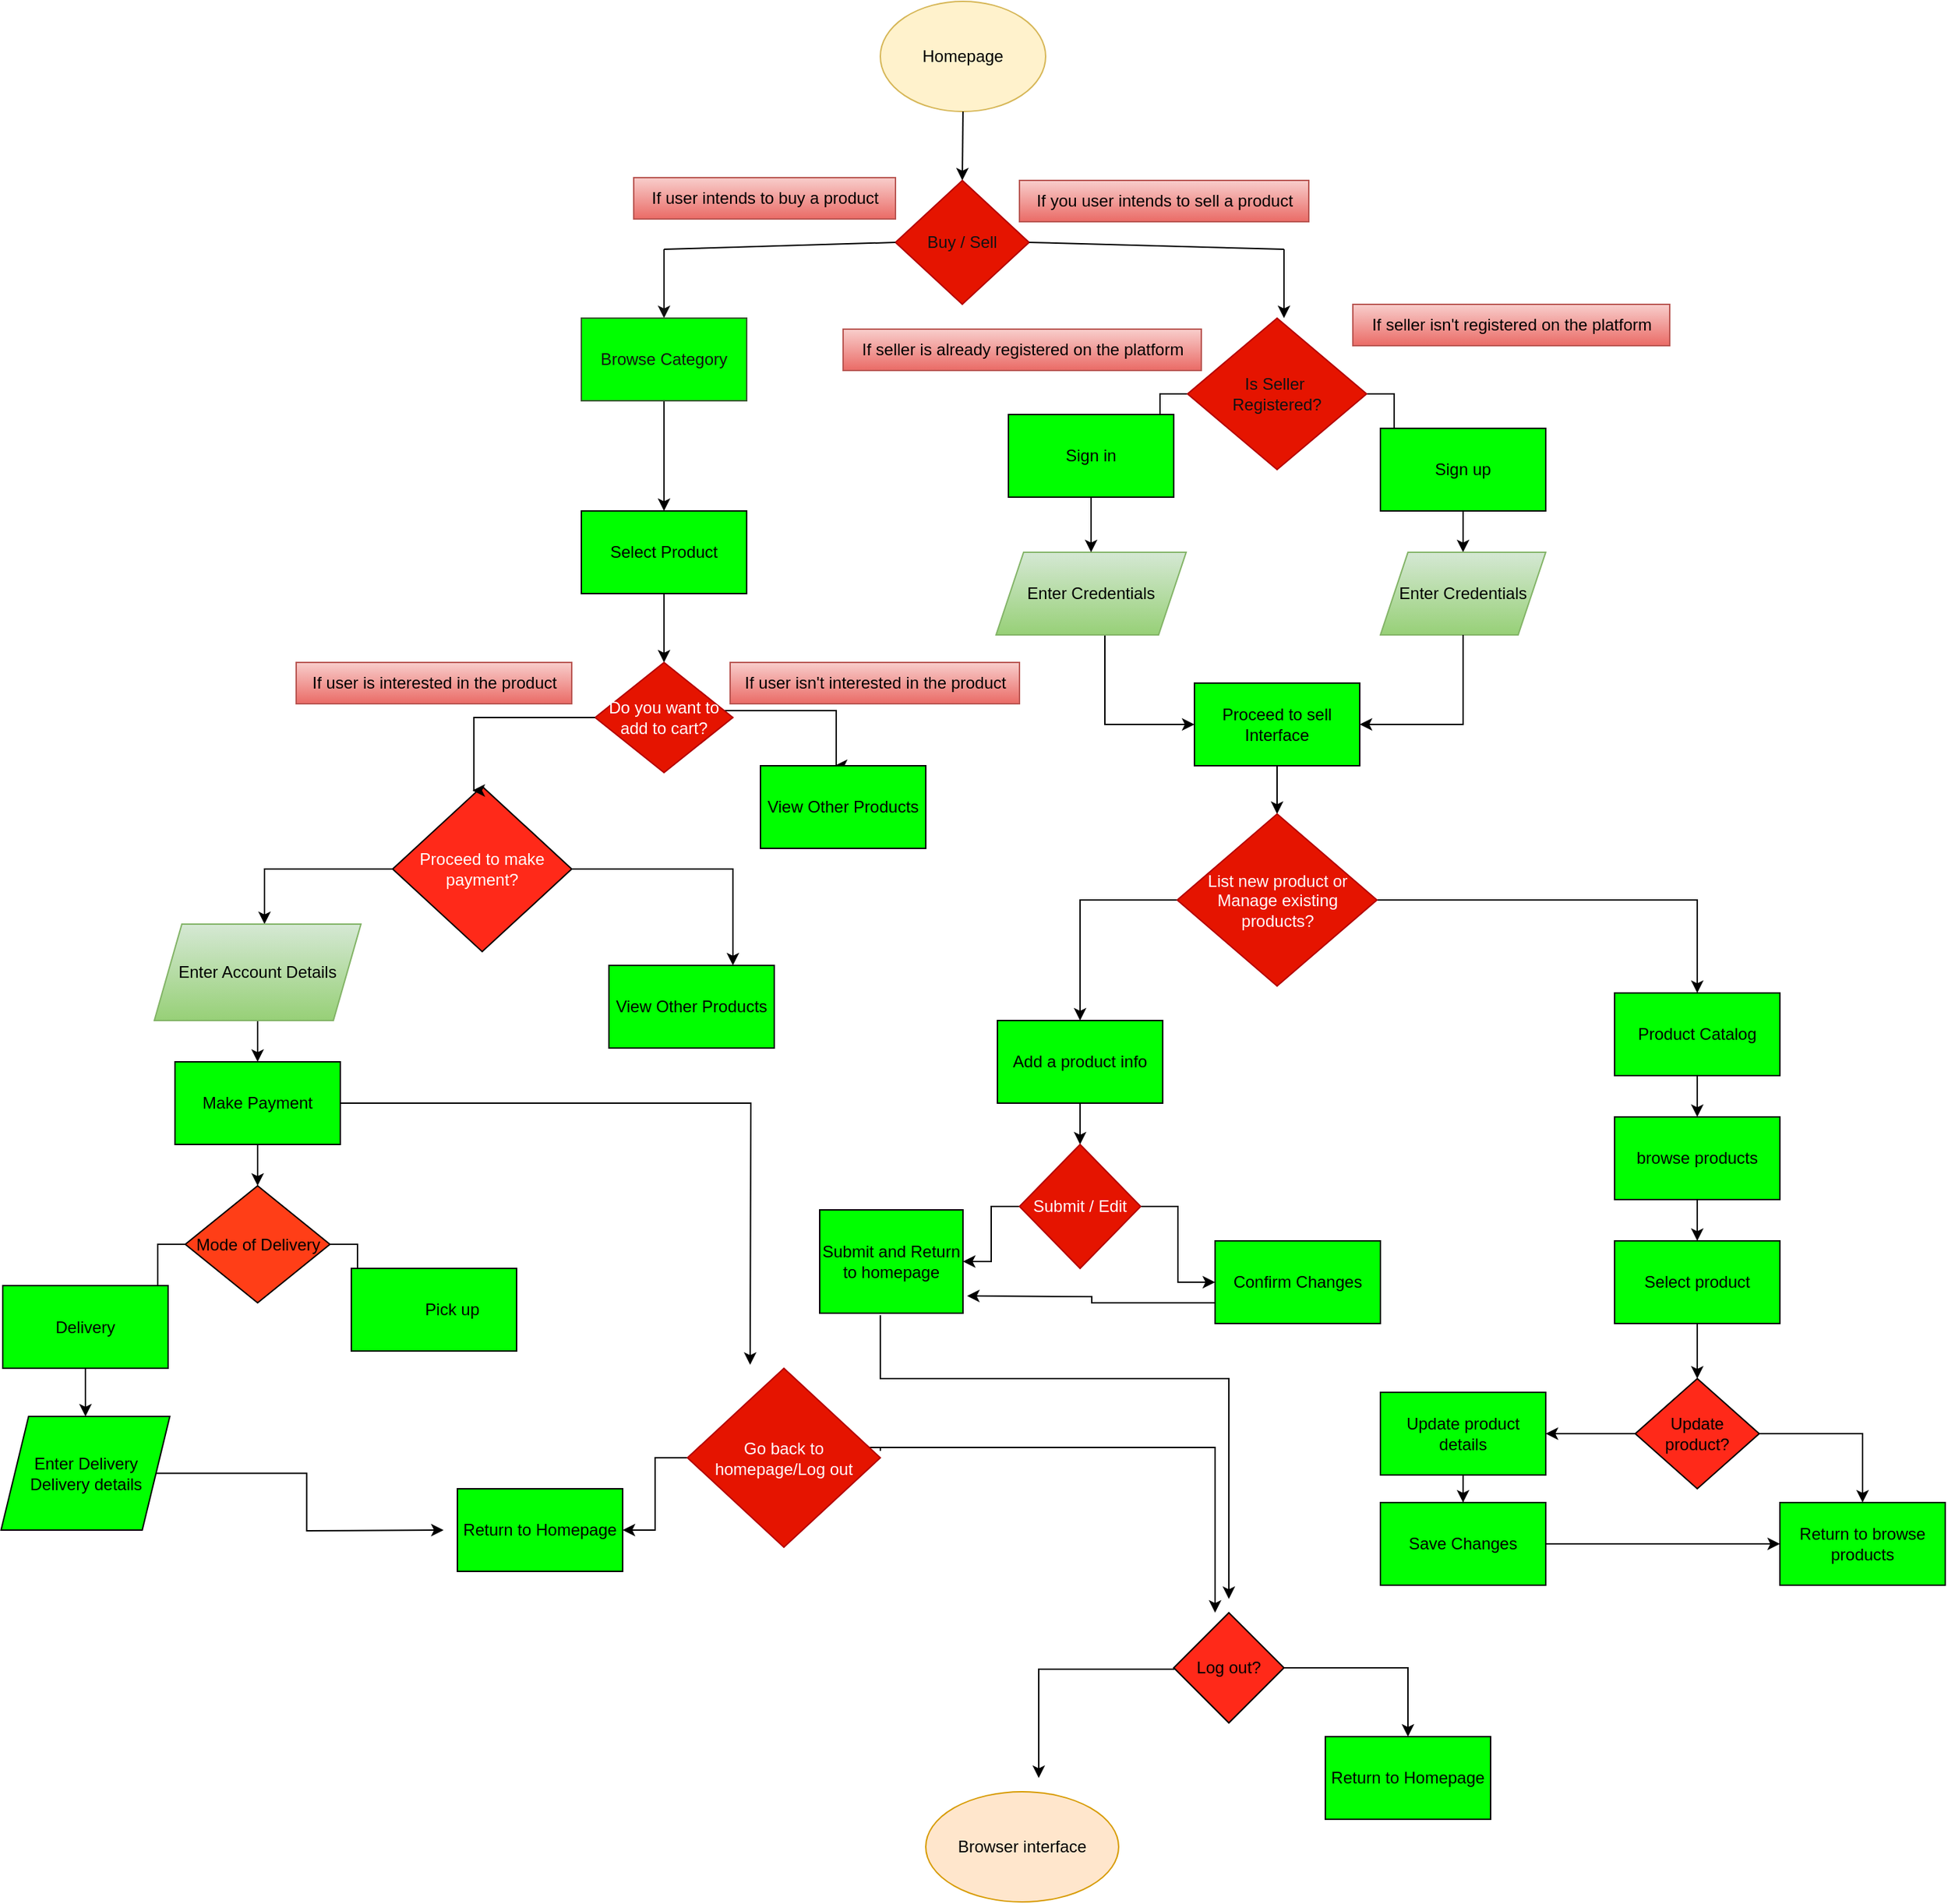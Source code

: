 <mxfile version="24.7.8">
  <diagram id="C5RBs43oDa-KdzZeNtuy" name="Page-1">
    <mxGraphModel dx="2658" dy="709" grid="1" gridSize="10" guides="1" tooltips="1" connect="1" arrows="1" fold="1" page="1" pageScale="1" pageWidth="827" pageHeight="1169" math="0" shadow="0">
      <root>
        <mxCell id="WIyWlLk6GJQsqaUBKTNV-0" />
        <mxCell id="WIyWlLk6GJQsqaUBKTNV-1" parent="WIyWlLk6GJQsqaUBKTNV-0" />
        <mxCell id="FHYOacyKZ1QeCpzFmi6C-0" value="Homepage" style="ellipse;whiteSpace=wrap;html=1;fillColor=#fff2cc;strokeColor=#d6b656;" vertex="1" parent="WIyWlLk6GJQsqaUBKTNV-1">
          <mxGeometry x="-473" y="30" width="120" height="80" as="geometry" />
        </mxCell>
        <mxCell id="FHYOacyKZ1QeCpzFmi6C-2" value="" style="endArrow=classic;html=1;rounded=0;exitX=0.5;exitY=1;exitDx=0;exitDy=0;entryX=0.5;entryY=0;entryDx=0;entryDy=0;" edge="1" parent="WIyWlLk6GJQsqaUBKTNV-1" source="FHYOacyKZ1QeCpzFmi6C-0" target="FHYOacyKZ1QeCpzFmi6C-3">
          <mxGeometry width="50" height="50" relative="1" as="geometry">
            <mxPoint x="-410" y="120" as="sourcePoint" />
            <mxPoint x="-413" y="160" as="targetPoint" />
          </mxGeometry>
        </mxCell>
        <mxCell id="FHYOacyKZ1QeCpzFmi6C-3" value="&lt;font color=&quot;#121212&quot;&gt;Buy / Sell&lt;/font&gt;" style="rhombus;whiteSpace=wrap;html=1;fillColor=#e51400;strokeColor=#B20000;fontColor=#ffffff;" vertex="1" parent="WIyWlLk6GJQsqaUBKTNV-1">
          <mxGeometry x="-462" y="160" width="97" height="90" as="geometry" />
        </mxCell>
        <mxCell id="FHYOacyKZ1QeCpzFmi6C-4" value="" style="endArrow=none;html=1;rounded=0;entryX=0;entryY=0.5;entryDx=0;entryDy=0;" edge="1" parent="WIyWlLk6GJQsqaUBKTNV-1" target="FHYOacyKZ1QeCpzFmi6C-3">
          <mxGeometry width="50" height="50" relative="1" as="geometry">
            <mxPoint x="-630" y="210" as="sourcePoint" />
            <mxPoint x="-460" y="210" as="targetPoint" />
          </mxGeometry>
        </mxCell>
        <mxCell id="FHYOacyKZ1QeCpzFmi6C-6" value="" style="endArrow=none;html=1;rounded=0;exitX=1;exitY=0.5;exitDx=0;exitDy=0;" edge="1" parent="WIyWlLk6GJQsqaUBKTNV-1" source="FHYOacyKZ1QeCpzFmi6C-3">
          <mxGeometry width="50" height="50" relative="1" as="geometry">
            <mxPoint x="-370" y="210" as="sourcePoint" />
            <mxPoint x="-180" y="210" as="targetPoint" />
          </mxGeometry>
        </mxCell>
        <mxCell id="FHYOacyKZ1QeCpzFmi6C-7" value="" style="endArrow=classic;html=1;rounded=0;fillColor=#f8cecc;gradientColor=#ea6b66;strokeColor=#121212;" edge="1" parent="WIyWlLk6GJQsqaUBKTNV-1">
          <mxGeometry width="50" height="50" relative="1" as="geometry">
            <mxPoint x="-630" y="210" as="sourcePoint" />
            <mxPoint x="-630" y="260" as="targetPoint" />
          </mxGeometry>
        </mxCell>
        <mxCell id="FHYOacyKZ1QeCpzFmi6C-8" value="" style="endArrow=classic;html=1;rounded=0;" edge="1" parent="WIyWlLk6GJQsqaUBKTNV-1">
          <mxGeometry width="50" height="50" relative="1" as="geometry">
            <mxPoint x="-180" y="210" as="sourcePoint" />
            <mxPoint x="-180" y="260" as="targetPoint" />
          </mxGeometry>
        </mxCell>
        <mxCell id="FHYOacyKZ1QeCpzFmi6C-9" value="If user intends to buy a product" style="text;html=1;align=center;verticalAlign=middle;resizable=0;points=[];autosize=1;strokeColor=#b85450;fillColor=#f8cecc;gradientColor=#ea6b66;" vertex="1" parent="WIyWlLk6GJQsqaUBKTNV-1">
          <mxGeometry x="-652" y="158" width="190" height="30" as="geometry" />
        </mxCell>
        <mxCell id="FHYOacyKZ1QeCpzFmi6C-10" value="If you user intends to sell a product" style="text;html=1;align=center;verticalAlign=middle;resizable=0;points=[];autosize=1;strokeColor=#b85450;fillColor=#f8cecc;gradientColor=#ea6b66;" vertex="1" parent="WIyWlLk6GJQsqaUBKTNV-1">
          <mxGeometry x="-372" y="160" width="210" height="30" as="geometry" />
        </mxCell>
        <mxCell id="FHYOacyKZ1QeCpzFmi6C-14" value="" style="edgeStyle=orthogonalEdgeStyle;rounded=0;orthogonalLoop=1;jettySize=auto;html=1;" edge="1" parent="WIyWlLk6GJQsqaUBKTNV-1" source="FHYOacyKZ1QeCpzFmi6C-11" target="FHYOacyKZ1QeCpzFmi6C-13">
          <mxGeometry relative="1" as="geometry" />
        </mxCell>
        <mxCell id="FHYOacyKZ1QeCpzFmi6C-11" value="&lt;font color=&quot;#121212&quot;&gt;Browse Category&lt;/font&gt;" style="rounded=0;whiteSpace=wrap;html=1;fillColor=#00FF00;fontColor=#ffffff;strokeColor=#3A5431;" vertex="1" parent="WIyWlLk6GJQsqaUBKTNV-1">
          <mxGeometry x="-690" y="260" width="120" height="60" as="geometry" />
        </mxCell>
        <mxCell id="FHYOacyKZ1QeCpzFmi6C-16" value="" style="edgeStyle=orthogonalEdgeStyle;rounded=0;orthogonalLoop=1;jettySize=auto;html=1;" edge="1" parent="WIyWlLk6GJQsqaUBKTNV-1" source="FHYOacyKZ1QeCpzFmi6C-13" target="FHYOacyKZ1QeCpzFmi6C-15">
          <mxGeometry relative="1" as="geometry" />
        </mxCell>
        <mxCell id="FHYOacyKZ1QeCpzFmi6C-13" value="Select Product" style="rounded=0;whiteSpace=wrap;html=1;fillColor=#00FF00;" vertex="1" parent="WIyWlLk6GJQsqaUBKTNV-1">
          <mxGeometry x="-690" y="400" width="120" height="60" as="geometry" />
        </mxCell>
        <mxCell id="FHYOacyKZ1QeCpzFmi6C-19" style="edgeStyle=orthogonalEdgeStyle;rounded=0;orthogonalLoop=1;jettySize=auto;html=1;exitX=1;exitY=0.5;exitDx=0;exitDy=0;" edge="1" parent="WIyWlLk6GJQsqaUBKTNV-1">
          <mxGeometry relative="1" as="geometry">
            <mxPoint x="-506" y="585" as="targetPoint" />
            <mxPoint x="-663" y="555" as="sourcePoint" />
            <Array as="points">
              <mxPoint x="-663" y="545" />
              <mxPoint x="-505" y="545" />
            </Array>
          </mxGeometry>
        </mxCell>
        <mxCell id="FHYOacyKZ1QeCpzFmi6C-15" value="Do you want to add to cart?" style="rhombus;whiteSpace=wrap;html=1;rounded=0;fillColor=#e51400;fontColor=#ffffff;strokeColor=#B20000;" vertex="1" parent="WIyWlLk6GJQsqaUBKTNV-1">
          <mxGeometry x="-680" y="510" width="100" height="80" as="geometry" />
        </mxCell>
        <mxCell id="FHYOacyKZ1QeCpzFmi6C-22" value="" style="edgeStyle=orthogonalEdgeStyle;rounded=0;orthogonalLoop=1;jettySize=auto;html=1;" edge="1" parent="WIyWlLk6GJQsqaUBKTNV-1" source="FHYOacyKZ1QeCpzFmi6C-20" target="FHYOacyKZ1QeCpzFmi6C-26">
          <mxGeometry relative="1" as="geometry">
            <mxPoint x="-780" y="740" as="targetPoint" />
            <Array as="points">
              <mxPoint x="-920" y="660" />
            </Array>
          </mxGeometry>
        </mxCell>
        <mxCell id="FHYOacyKZ1QeCpzFmi6C-25" value="" style="edgeStyle=orthogonalEdgeStyle;rounded=0;orthogonalLoop=1;jettySize=auto;html=1;" edge="1" parent="WIyWlLk6GJQsqaUBKTNV-1" source="FHYOacyKZ1QeCpzFmi6C-20" target="FHYOacyKZ1QeCpzFmi6C-27">
          <mxGeometry relative="1" as="geometry">
            <mxPoint x="-510" y="750" as="targetPoint" />
            <Array as="points">
              <mxPoint x="-580" y="660" />
              <mxPoint x="-580" y="750" />
            </Array>
          </mxGeometry>
        </mxCell>
        <mxCell id="FHYOacyKZ1QeCpzFmi6C-20" value="&lt;font color=&quot;#ffffff&quot;&gt;Proceed to make payment?&lt;/font&gt;" style="rhombus;whiteSpace=wrap;html=1;fillColor=#FF2919;" vertex="1" parent="WIyWlLk6GJQsqaUBKTNV-1">
          <mxGeometry x="-827" y="600" width="130" height="120" as="geometry" />
        </mxCell>
        <mxCell id="FHYOacyKZ1QeCpzFmi6C-56" value="" style="edgeStyle=orthogonalEdgeStyle;rounded=0;orthogonalLoop=1;jettySize=auto;html=1;" edge="1" parent="WIyWlLk6GJQsqaUBKTNV-1" source="FHYOacyKZ1QeCpzFmi6C-26" target="FHYOacyKZ1QeCpzFmi6C-55">
          <mxGeometry relative="1" as="geometry" />
        </mxCell>
        <mxCell id="FHYOacyKZ1QeCpzFmi6C-26" value="Enter Account Details" style="shape=parallelogram;perimeter=parallelogramPerimeter;whiteSpace=wrap;html=1;fixedSize=1;fillColor=#d5e8d4;strokeColor=#82b366;gradientColor=#97d077;" vertex="1" parent="WIyWlLk6GJQsqaUBKTNV-1">
          <mxGeometry x="-1000" y="700" width="150" height="70" as="geometry" />
        </mxCell>
        <mxCell id="FHYOacyKZ1QeCpzFmi6C-27" value="View Other Products" style="rounded=0;whiteSpace=wrap;html=1;fillColor=#00FF00;" vertex="1" parent="WIyWlLk6GJQsqaUBKTNV-1">
          <mxGeometry x="-670" y="730" width="120" height="60" as="geometry" />
        </mxCell>
        <mxCell id="FHYOacyKZ1QeCpzFmi6C-28" value="View Other Products" style="rounded=0;whiteSpace=wrap;html=1;fillColor=#00FF00;" vertex="1" parent="WIyWlLk6GJQsqaUBKTNV-1">
          <mxGeometry x="-560" y="585" width="120" height="60" as="geometry" />
        </mxCell>
        <mxCell id="FHYOacyKZ1QeCpzFmi6C-32" value="" style="edgeStyle=orthogonalEdgeStyle;rounded=0;orthogonalLoop=1;jettySize=auto;html=1;" edge="1" parent="WIyWlLk6GJQsqaUBKTNV-1" source="FHYOacyKZ1QeCpzFmi6C-30" target="FHYOacyKZ1QeCpzFmi6C-31">
          <mxGeometry relative="1" as="geometry" />
        </mxCell>
        <mxCell id="FHYOacyKZ1QeCpzFmi6C-34" value="" style="edgeStyle=orthogonalEdgeStyle;rounded=0;orthogonalLoop=1;jettySize=auto;html=1;" edge="1" parent="WIyWlLk6GJQsqaUBKTNV-1" source="FHYOacyKZ1QeCpzFmi6C-30" target="FHYOacyKZ1QeCpzFmi6C-33">
          <mxGeometry relative="1" as="geometry" />
        </mxCell>
        <mxCell id="FHYOacyKZ1QeCpzFmi6C-30" value="&lt;font color=&quot;#121212&quot;&gt;Is Seller&amp;nbsp;&lt;/font&gt;&lt;div&gt;&lt;font color=&quot;#121212&quot;&gt;Registered?&lt;/font&gt;&lt;/div&gt;" style="rhombus;whiteSpace=wrap;html=1;fillColor=#e51400;fontColor=#ffffff;strokeColor=#B20000;" vertex="1" parent="WIyWlLk6GJQsqaUBKTNV-1">
          <mxGeometry x="-250" y="260" width="130" height="110" as="geometry" />
        </mxCell>
        <mxCell id="FHYOacyKZ1QeCpzFmi6C-31" value="Sign in" style="whiteSpace=wrap;html=1;fillColor=#00FF00;" vertex="1" parent="WIyWlLk6GJQsqaUBKTNV-1">
          <mxGeometry x="-380" y="330" width="120" height="60" as="geometry" />
        </mxCell>
        <mxCell id="FHYOacyKZ1QeCpzFmi6C-45" value="" style="edgeStyle=orthogonalEdgeStyle;rounded=0;orthogonalLoop=1;jettySize=auto;html=1;" edge="1" parent="WIyWlLk6GJQsqaUBKTNV-1" source="FHYOacyKZ1QeCpzFmi6C-33" target="FHYOacyKZ1QeCpzFmi6C-44">
          <mxGeometry relative="1" as="geometry" />
        </mxCell>
        <mxCell id="FHYOacyKZ1QeCpzFmi6C-33" value="Sign up" style="whiteSpace=wrap;html=1;fillColor=#00FF00;" vertex="1" parent="WIyWlLk6GJQsqaUBKTNV-1">
          <mxGeometry x="-110" y="340" width="120" height="60" as="geometry" />
        </mxCell>
        <mxCell id="FHYOacyKZ1QeCpzFmi6C-39" style="edgeStyle=orthogonalEdgeStyle;rounded=0;orthogonalLoop=1;jettySize=auto;html=1;entryX=0.446;entryY=0.025;entryDx=0;entryDy=0;entryPerimeter=0;" edge="1" parent="WIyWlLk6GJQsqaUBKTNV-1" target="FHYOacyKZ1QeCpzFmi6C-20">
          <mxGeometry relative="1" as="geometry">
            <mxPoint x="-768" y="590" as="targetPoint" />
            <mxPoint x="-680" y="550" as="sourcePoint" />
            <Array as="points">
              <mxPoint x="-768" y="550" />
            </Array>
          </mxGeometry>
        </mxCell>
        <mxCell id="FHYOacyKZ1QeCpzFmi6C-43" value="" style="edgeStyle=orthogonalEdgeStyle;rounded=0;orthogonalLoop=1;jettySize=auto;html=1;" edge="1" parent="WIyWlLk6GJQsqaUBKTNV-1" source="FHYOacyKZ1QeCpzFmi6C-40" target="FHYOacyKZ1QeCpzFmi6C-42">
          <mxGeometry relative="1" as="geometry">
            <Array as="points">
              <mxPoint x="-310" y="555" />
            </Array>
          </mxGeometry>
        </mxCell>
        <mxCell id="FHYOacyKZ1QeCpzFmi6C-40" value="Enter Credentials" style="shape=parallelogram;perimeter=parallelogramPerimeter;whiteSpace=wrap;html=1;fixedSize=1;fillColor=#d5e8d4;gradientColor=#97d077;strokeColor=#82b366;" vertex="1" parent="WIyWlLk6GJQsqaUBKTNV-1">
          <mxGeometry x="-389" y="430" width="138" height="60" as="geometry" />
        </mxCell>
        <mxCell id="FHYOacyKZ1QeCpzFmi6C-41" value="" style="endArrow=classic;html=1;rounded=0;exitX=0.5;exitY=1;exitDx=0;exitDy=0;" edge="1" parent="WIyWlLk6GJQsqaUBKTNV-1" source="FHYOacyKZ1QeCpzFmi6C-31" target="FHYOacyKZ1QeCpzFmi6C-40">
          <mxGeometry width="50" height="50" relative="1" as="geometry">
            <mxPoint x="-320" y="400" as="sourcePoint" />
            <mxPoint x="-280" y="360" as="targetPoint" />
          </mxGeometry>
        </mxCell>
        <mxCell id="FHYOacyKZ1QeCpzFmi6C-50" value="" style="edgeStyle=orthogonalEdgeStyle;rounded=0;orthogonalLoop=1;jettySize=auto;html=1;" edge="1" parent="WIyWlLk6GJQsqaUBKTNV-1" source="FHYOacyKZ1QeCpzFmi6C-42" target="FHYOacyKZ1QeCpzFmi6C-49">
          <mxGeometry relative="1" as="geometry" />
        </mxCell>
        <mxCell id="FHYOacyKZ1QeCpzFmi6C-42" value="Proceed to sell Interface" style="whiteSpace=wrap;html=1;fillColor=#00FF00;" vertex="1" parent="WIyWlLk6GJQsqaUBKTNV-1">
          <mxGeometry x="-245" y="525" width="120" height="60" as="geometry" />
        </mxCell>
        <mxCell id="FHYOacyKZ1QeCpzFmi6C-44" value="Enter Credentials" style="shape=parallelogram;perimeter=parallelogramPerimeter;whiteSpace=wrap;html=1;fixedSize=1;fillColor=#d5e8d4;gradientColor=#97d077;strokeColor=#82b366;" vertex="1" parent="WIyWlLk6GJQsqaUBKTNV-1">
          <mxGeometry x="-110" y="430" width="120" height="60" as="geometry" />
        </mxCell>
        <mxCell id="FHYOacyKZ1QeCpzFmi6C-48" value="" style="endArrow=classic;html=1;rounded=0;entryX=1;entryY=0.5;entryDx=0;entryDy=0;exitX=0.5;exitY=1;exitDx=0;exitDy=0;" edge="1" parent="WIyWlLk6GJQsqaUBKTNV-1" source="FHYOacyKZ1QeCpzFmi6C-44" target="FHYOacyKZ1QeCpzFmi6C-42">
          <mxGeometry width="50" height="50" relative="1" as="geometry">
            <mxPoint x="-50" y="500" as="sourcePoint" />
            <mxPoint x="-90" y="570" as="targetPoint" />
            <Array as="points">
              <mxPoint x="-50" y="555" />
            </Array>
          </mxGeometry>
        </mxCell>
        <mxCell id="FHYOacyKZ1QeCpzFmi6C-52" value="" style="edgeStyle=orthogonalEdgeStyle;rounded=0;orthogonalLoop=1;jettySize=auto;html=1;" edge="1" parent="WIyWlLk6GJQsqaUBKTNV-1" source="FHYOacyKZ1QeCpzFmi6C-49" target="FHYOacyKZ1QeCpzFmi6C-51">
          <mxGeometry relative="1" as="geometry" />
        </mxCell>
        <mxCell id="FHYOacyKZ1QeCpzFmi6C-54" value="" style="edgeStyle=orthogonalEdgeStyle;rounded=0;orthogonalLoop=1;jettySize=auto;html=1;" edge="1" parent="WIyWlLk6GJQsqaUBKTNV-1" source="FHYOacyKZ1QeCpzFmi6C-49" target="FHYOacyKZ1QeCpzFmi6C-53">
          <mxGeometry relative="1" as="geometry" />
        </mxCell>
        <mxCell id="FHYOacyKZ1QeCpzFmi6C-49" value="List new product or Manage existing products?" style="rhombus;whiteSpace=wrap;html=1;fillColor=#e51400;fontColor=#ffffff;strokeColor=#B20000;" vertex="1" parent="WIyWlLk6GJQsqaUBKTNV-1">
          <mxGeometry x="-257.5" y="620" width="145" height="125" as="geometry" />
        </mxCell>
        <mxCell id="FHYOacyKZ1QeCpzFmi6C-65" value="" style="edgeStyle=orthogonalEdgeStyle;rounded=0;orthogonalLoop=1;jettySize=auto;html=1;" edge="1" parent="WIyWlLk6GJQsqaUBKTNV-1" source="FHYOacyKZ1QeCpzFmi6C-51" target="FHYOacyKZ1QeCpzFmi6C-66">
          <mxGeometry relative="1" as="geometry">
            <mxPoint x="-328" y="855" as="targetPoint" />
          </mxGeometry>
        </mxCell>
        <mxCell id="FHYOacyKZ1QeCpzFmi6C-51" value="Add a product info" style="whiteSpace=wrap;html=1;fillColor=#00FF00;" vertex="1" parent="WIyWlLk6GJQsqaUBKTNV-1">
          <mxGeometry x="-388" y="770" width="120" height="60" as="geometry" />
        </mxCell>
        <mxCell id="FHYOacyKZ1QeCpzFmi6C-81" value="" style="edgeStyle=orthogonalEdgeStyle;rounded=0;orthogonalLoop=1;jettySize=auto;html=1;" edge="1" parent="WIyWlLk6GJQsqaUBKTNV-1" source="FHYOacyKZ1QeCpzFmi6C-53" target="FHYOacyKZ1QeCpzFmi6C-80">
          <mxGeometry relative="1" as="geometry" />
        </mxCell>
        <mxCell id="FHYOacyKZ1QeCpzFmi6C-53" value="Product Catalog" style="whiteSpace=wrap;html=1;fillColor=#00FF00;" vertex="1" parent="WIyWlLk6GJQsqaUBKTNV-1">
          <mxGeometry x="60" y="750" width="120" height="60" as="geometry" />
        </mxCell>
        <mxCell id="FHYOacyKZ1QeCpzFmi6C-58" value="" style="edgeStyle=orthogonalEdgeStyle;rounded=0;orthogonalLoop=1;jettySize=auto;html=1;" edge="1" parent="WIyWlLk6GJQsqaUBKTNV-1" source="FHYOacyKZ1QeCpzFmi6C-55">
          <mxGeometry relative="1" as="geometry">
            <mxPoint x="-567.5" y="1020" as="targetPoint" />
          </mxGeometry>
        </mxCell>
        <mxCell id="FHYOacyKZ1QeCpzFmi6C-104" value="" style="edgeStyle=orthogonalEdgeStyle;rounded=0;orthogonalLoop=1;jettySize=auto;html=1;" edge="1" parent="WIyWlLk6GJQsqaUBKTNV-1" source="FHYOacyKZ1QeCpzFmi6C-55" target="FHYOacyKZ1QeCpzFmi6C-103">
          <mxGeometry relative="1" as="geometry" />
        </mxCell>
        <mxCell id="FHYOacyKZ1QeCpzFmi6C-55" value="Make Payment" style="whiteSpace=wrap;html=1;fillColor=#00FF00;" vertex="1" parent="WIyWlLk6GJQsqaUBKTNV-1">
          <mxGeometry x="-985" y="800" width="120" height="60" as="geometry" />
        </mxCell>
        <mxCell id="FHYOacyKZ1QeCpzFmi6C-61" value="" style="edgeStyle=orthogonalEdgeStyle;rounded=0;orthogonalLoop=1;jettySize=auto;html=1;" edge="1" parent="WIyWlLk6GJQsqaUBKTNV-1" source="FHYOacyKZ1QeCpzFmi6C-59" target="FHYOacyKZ1QeCpzFmi6C-60">
          <mxGeometry relative="1" as="geometry" />
        </mxCell>
        <mxCell id="FHYOacyKZ1QeCpzFmi6C-63" value="" style="edgeStyle=orthogonalEdgeStyle;rounded=0;orthogonalLoop=1;jettySize=auto;html=1;exitX=1;exitY=0.462;exitDx=0;exitDy=0;exitPerimeter=0;" edge="1" parent="WIyWlLk6GJQsqaUBKTNV-1" source="FHYOacyKZ1QeCpzFmi6C-59">
          <mxGeometry relative="1" as="geometry">
            <mxPoint x="-530" y="1150" as="sourcePoint" />
            <mxPoint x="-230" y="1200" as="targetPoint" />
            <Array as="points">
              <mxPoint x="-530" y="1080" />
              <mxPoint x="-530" y="1090" />
              <mxPoint x="-540" y="1090" />
              <mxPoint x="-540" y="1080" />
              <mxPoint x="-230" y="1080" />
            </Array>
          </mxGeometry>
        </mxCell>
        <mxCell id="FHYOacyKZ1QeCpzFmi6C-59" value="Go back to homepage/Log out" style="rhombus;whiteSpace=wrap;html=1;fillColor=#e51400;fontColor=#ffffff;strokeColor=#B20000;" vertex="1" parent="WIyWlLk6GJQsqaUBKTNV-1">
          <mxGeometry x="-613" y="1022.5" width="140" height="130" as="geometry" />
        </mxCell>
        <mxCell id="FHYOacyKZ1QeCpzFmi6C-60" value="Return to Homepage" style="whiteSpace=wrap;html=1;fillColor=#00FF00;" vertex="1" parent="WIyWlLk6GJQsqaUBKTNV-1">
          <mxGeometry x="-780" y="1110" width="120" height="60" as="geometry" />
        </mxCell>
        <mxCell id="FHYOacyKZ1QeCpzFmi6C-74" value="" style="edgeStyle=orthogonalEdgeStyle;rounded=0;orthogonalLoop=1;jettySize=auto;html=1;" edge="1" parent="WIyWlLk6GJQsqaUBKTNV-1">
          <mxGeometry relative="1" as="geometry">
            <mxPoint x="-230" y="1240" as="sourcePoint" />
            <mxPoint x="-358" y="1320" as="targetPoint" />
            <Array as="points">
              <mxPoint x="-260" y="1240" />
              <mxPoint x="-260" y="1241" />
              <mxPoint x="-358" y="1241" />
            </Array>
          </mxGeometry>
        </mxCell>
        <mxCell id="FHYOacyKZ1QeCpzFmi6C-68" value="" style="edgeStyle=orthogonalEdgeStyle;rounded=0;orthogonalLoop=1;jettySize=auto;html=1;" edge="1" parent="WIyWlLk6GJQsqaUBKTNV-1" source="FHYOacyKZ1QeCpzFmi6C-66" target="FHYOacyKZ1QeCpzFmi6C-67">
          <mxGeometry relative="1" as="geometry" />
        </mxCell>
        <mxCell id="FHYOacyKZ1QeCpzFmi6C-70" value="" style="edgeStyle=orthogonalEdgeStyle;rounded=0;orthogonalLoop=1;jettySize=auto;html=1;" edge="1" parent="WIyWlLk6GJQsqaUBKTNV-1" source="FHYOacyKZ1QeCpzFmi6C-66" target="FHYOacyKZ1QeCpzFmi6C-69">
          <mxGeometry relative="1" as="geometry" />
        </mxCell>
        <mxCell id="FHYOacyKZ1QeCpzFmi6C-66" value="Submit / Edit" style="rhombus;whiteSpace=wrap;html=1;fillColor=#e51400;fontColor=#ffffff;strokeColor=#B20000;" vertex="1" parent="WIyWlLk6GJQsqaUBKTNV-1">
          <mxGeometry x="-372" y="860" width="88" height="90" as="geometry" />
        </mxCell>
        <mxCell id="FHYOacyKZ1QeCpzFmi6C-67" value="Submit and Return to homepage" style="whiteSpace=wrap;html=1;fillColor=#00FF00;" vertex="1" parent="WIyWlLk6GJQsqaUBKTNV-1">
          <mxGeometry x="-517" y="907.5" width="104" height="75" as="geometry" />
        </mxCell>
        <mxCell id="FHYOacyKZ1QeCpzFmi6C-69" value="Confirm Changes" style="whiteSpace=wrap;html=1;fillColor=#00FF00;" vertex="1" parent="WIyWlLk6GJQsqaUBKTNV-1">
          <mxGeometry x="-230" y="930" width="120" height="60" as="geometry" />
        </mxCell>
        <mxCell id="FHYOacyKZ1QeCpzFmi6C-72" value="" style="edgeStyle=orthogonalEdgeStyle;rounded=0;orthogonalLoop=1;jettySize=auto;html=1;exitX=0;exitY=0.75;exitDx=0;exitDy=0;" edge="1" parent="WIyWlLk6GJQsqaUBKTNV-1" source="FHYOacyKZ1QeCpzFmi6C-69">
          <mxGeometry relative="1" as="geometry">
            <mxPoint x="-290" y="975" as="sourcePoint" />
            <mxPoint x="-410" y="970" as="targetPoint" />
          </mxGeometry>
        </mxCell>
        <mxCell id="FHYOacyKZ1QeCpzFmi6C-73" value="Browser interface" style="ellipse;whiteSpace=wrap;html=1;fillColor=#ffe6cc;strokeColor=#d79b00;" vertex="1" parent="WIyWlLk6GJQsqaUBKTNV-1">
          <mxGeometry x="-440" y="1330" width="140" height="80" as="geometry" />
        </mxCell>
        <mxCell id="FHYOacyKZ1QeCpzFmi6C-75" value="" style="endArrow=classic;html=1;rounded=0;exitX=0.423;exitY=1.02;exitDx=0;exitDy=0;exitPerimeter=0;" edge="1" parent="WIyWlLk6GJQsqaUBKTNV-1" source="FHYOacyKZ1QeCpzFmi6C-67">
          <mxGeometry width="50" height="50" relative="1" as="geometry">
            <mxPoint x="-473" y="1020" as="sourcePoint" />
            <mxPoint x="-220" y="1190" as="targetPoint" />
            <Array as="points">
              <mxPoint x="-473" y="1030" />
              <mxPoint x="-220" y="1030" />
            </Array>
          </mxGeometry>
        </mxCell>
        <mxCell id="FHYOacyKZ1QeCpzFmi6C-76" value="If seller isn&#39;t registered on the platform" style="text;html=1;align=center;verticalAlign=middle;resizable=0;points=[];autosize=1;strokeColor=#b85450;fillColor=#f8cecc;gradientColor=#ea6b66;" vertex="1" parent="WIyWlLk6GJQsqaUBKTNV-1">
          <mxGeometry x="-130" y="250" width="230" height="30" as="geometry" />
        </mxCell>
        <mxCell id="FHYOacyKZ1QeCpzFmi6C-77" value="If seller is already registered on the platform" style="text;html=1;align=center;verticalAlign=middle;resizable=0;points=[];autosize=1;strokeColor=#b85450;fillColor=#f8cecc;gradientColor=#ea6b66;" vertex="1" parent="WIyWlLk6GJQsqaUBKTNV-1">
          <mxGeometry x="-500" y="268" width="260" height="30" as="geometry" />
        </mxCell>
        <mxCell id="FHYOacyKZ1QeCpzFmi6C-78" value="If user is interested in the product" style="text;html=1;align=center;verticalAlign=middle;resizable=0;points=[];autosize=1;strokeColor=#b85450;fillColor=#f8cecc;gradientColor=#ea6b66;" vertex="1" parent="WIyWlLk6GJQsqaUBKTNV-1">
          <mxGeometry x="-897" y="510" width="200" height="30" as="geometry" />
        </mxCell>
        <mxCell id="FHYOacyKZ1QeCpzFmi6C-79" value="If user isn&#39;t interested in the product" style="text;html=1;align=center;verticalAlign=middle;resizable=0;points=[];autosize=1;strokeColor=#b85450;fillColor=#f8cecc;gradientColor=#ea6b66;" vertex="1" parent="WIyWlLk6GJQsqaUBKTNV-1">
          <mxGeometry x="-582" y="510" width="210" height="30" as="geometry" />
        </mxCell>
        <mxCell id="FHYOacyKZ1QeCpzFmi6C-83" value="" style="edgeStyle=orthogonalEdgeStyle;rounded=0;orthogonalLoop=1;jettySize=auto;html=1;" edge="1" parent="WIyWlLk6GJQsqaUBKTNV-1" source="FHYOacyKZ1QeCpzFmi6C-80" target="FHYOacyKZ1QeCpzFmi6C-82">
          <mxGeometry relative="1" as="geometry" />
        </mxCell>
        <mxCell id="FHYOacyKZ1QeCpzFmi6C-80" value="browse products" style="whiteSpace=wrap;html=1;fillColor=#00FF00;" vertex="1" parent="WIyWlLk6GJQsqaUBKTNV-1">
          <mxGeometry x="60" y="840" width="120" height="60" as="geometry" />
        </mxCell>
        <mxCell id="FHYOacyKZ1QeCpzFmi6C-87" value="" style="edgeStyle=orthogonalEdgeStyle;rounded=0;orthogonalLoop=1;jettySize=auto;html=1;" edge="1" parent="WIyWlLk6GJQsqaUBKTNV-1" source="FHYOacyKZ1QeCpzFmi6C-82" target="FHYOacyKZ1QeCpzFmi6C-86">
          <mxGeometry relative="1" as="geometry" />
        </mxCell>
        <mxCell id="FHYOacyKZ1QeCpzFmi6C-82" value="Select product" style="whiteSpace=wrap;html=1;fillColor=#00FF00;" vertex="1" parent="WIyWlLk6GJQsqaUBKTNV-1">
          <mxGeometry x="60" y="930" width="120" height="60" as="geometry" />
        </mxCell>
        <mxCell id="FHYOacyKZ1QeCpzFmi6C-89" value="" style="edgeStyle=orthogonalEdgeStyle;rounded=0;orthogonalLoop=1;jettySize=auto;html=1;" edge="1" parent="WIyWlLk6GJQsqaUBKTNV-1" source="FHYOacyKZ1QeCpzFmi6C-86" target="FHYOacyKZ1QeCpzFmi6C-88">
          <mxGeometry relative="1" as="geometry" />
        </mxCell>
        <mxCell id="FHYOacyKZ1QeCpzFmi6C-91" value="" style="edgeStyle=orthogonalEdgeStyle;rounded=0;orthogonalLoop=1;jettySize=auto;html=1;" edge="1" parent="WIyWlLk6GJQsqaUBKTNV-1" source="FHYOacyKZ1QeCpzFmi6C-86" target="FHYOacyKZ1QeCpzFmi6C-90">
          <mxGeometry relative="1" as="geometry" />
        </mxCell>
        <mxCell id="FHYOacyKZ1QeCpzFmi6C-86" value="Update product?" style="rhombus;whiteSpace=wrap;html=1;fillColor=#FF2919;" vertex="1" parent="WIyWlLk6GJQsqaUBKTNV-1">
          <mxGeometry x="75" y="1030" width="90" height="80" as="geometry" />
        </mxCell>
        <mxCell id="FHYOacyKZ1QeCpzFmi6C-88" value="Return to browse products" style="whiteSpace=wrap;html=1;fillColor=#00FF00;" vertex="1" parent="WIyWlLk6GJQsqaUBKTNV-1">
          <mxGeometry x="180" y="1120" width="120" height="60" as="geometry" />
        </mxCell>
        <mxCell id="FHYOacyKZ1QeCpzFmi6C-95" value="" style="edgeStyle=orthogonalEdgeStyle;rounded=0;orthogonalLoop=1;jettySize=auto;html=1;" edge="1" parent="WIyWlLk6GJQsqaUBKTNV-1" source="FHYOacyKZ1QeCpzFmi6C-90" target="FHYOacyKZ1QeCpzFmi6C-94">
          <mxGeometry relative="1" as="geometry" />
        </mxCell>
        <mxCell id="FHYOacyKZ1QeCpzFmi6C-90" value="Update product details" style="whiteSpace=wrap;html=1;fillColor=#00FF00;" vertex="1" parent="WIyWlLk6GJQsqaUBKTNV-1">
          <mxGeometry x="-110" y="1040" width="120" height="60" as="geometry" />
        </mxCell>
        <mxCell id="FHYOacyKZ1QeCpzFmi6C-97" value="" style="edgeStyle=orthogonalEdgeStyle;rounded=0;orthogonalLoop=1;jettySize=auto;html=1;entryX=0;entryY=0.5;entryDx=0;entryDy=0;" edge="1" parent="WIyWlLk6GJQsqaUBKTNV-1" source="FHYOacyKZ1QeCpzFmi6C-94" target="FHYOacyKZ1QeCpzFmi6C-88">
          <mxGeometry relative="1" as="geometry">
            <mxPoint x="140" y="1150" as="targetPoint" />
          </mxGeometry>
        </mxCell>
        <mxCell id="FHYOacyKZ1QeCpzFmi6C-94" value="Save Changes" style="whiteSpace=wrap;html=1;fillColor=#00FF00;" vertex="1" parent="WIyWlLk6GJQsqaUBKTNV-1">
          <mxGeometry x="-110" y="1120" width="120" height="60" as="geometry" />
        </mxCell>
        <mxCell id="FHYOacyKZ1QeCpzFmi6C-100" value="" style="edgeStyle=orthogonalEdgeStyle;rounded=0;orthogonalLoop=1;jettySize=auto;html=1;" edge="1" parent="WIyWlLk6GJQsqaUBKTNV-1" source="FHYOacyKZ1QeCpzFmi6C-98" target="FHYOacyKZ1QeCpzFmi6C-99">
          <mxGeometry relative="1" as="geometry" />
        </mxCell>
        <mxCell id="FHYOacyKZ1QeCpzFmi6C-98" value="Log out?" style="rhombus;whiteSpace=wrap;html=1;fillColor=#FF2919;" vertex="1" parent="WIyWlLk6GJQsqaUBKTNV-1">
          <mxGeometry x="-260" y="1200" width="80" height="80" as="geometry" />
        </mxCell>
        <mxCell id="FHYOacyKZ1QeCpzFmi6C-99" value="Return to Homepage" style="whiteSpace=wrap;html=1;fillColor=#00FF00;" vertex="1" parent="WIyWlLk6GJQsqaUBKTNV-1">
          <mxGeometry x="-150" y="1290" width="120" height="60" as="geometry" />
        </mxCell>
        <mxCell id="FHYOacyKZ1QeCpzFmi6C-106" value="" style="edgeStyle=orthogonalEdgeStyle;rounded=0;orthogonalLoop=1;jettySize=auto;html=1;" edge="1" parent="WIyWlLk6GJQsqaUBKTNV-1" source="FHYOacyKZ1QeCpzFmi6C-103" target="FHYOacyKZ1QeCpzFmi6C-105">
          <mxGeometry relative="1" as="geometry" />
        </mxCell>
        <mxCell id="FHYOacyKZ1QeCpzFmi6C-110" value="" style="edgeStyle=orthogonalEdgeStyle;rounded=0;orthogonalLoop=1;jettySize=auto;html=1;" edge="1" parent="WIyWlLk6GJQsqaUBKTNV-1" source="FHYOacyKZ1QeCpzFmi6C-103" target="FHYOacyKZ1QeCpzFmi6C-109">
          <mxGeometry relative="1" as="geometry" />
        </mxCell>
        <mxCell id="FHYOacyKZ1QeCpzFmi6C-103" value="Mode of Delivery" style="rhombus;whiteSpace=wrap;html=1;fillColor=#FF3E17;" vertex="1" parent="WIyWlLk6GJQsqaUBKTNV-1">
          <mxGeometry x="-977.5" y="890" width="105" height="85" as="geometry" />
        </mxCell>
        <mxCell id="FHYOacyKZ1QeCpzFmi6C-112" value="" style="edgeStyle=orthogonalEdgeStyle;rounded=0;orthogonalLoop=1;jettySize=auto;html=1;" edge="1" parent="WIyWlLk6GJQsqaUBKTNV-1" source="FHYOacyKZ1QeCpzFmi6C-105" target="FHYOacyKZ1QeCpzFmi6C-111">
          <mxGeometry relative="1" as="geometry" />
        </mxCell>
        <mxCell id="FHYOacyKZ1QeCpzFmi6C-105" value="Delivery" style="whiteSpace=wrap;html=1;fillColor=#00FF00;" vertex="1" parent="WIyWlLk6GJQsqaUBKTNV-1">
          <mxGeometry x="-1110" y="962.5" width="120" height="60" as="geometry" />
        </mxCell>
        <mxCell id="FHYOacyKZ1QeCpzFmi6C-109" value="&lt;span style=&quot;white-space: pre;&quot;&gt;&#x9;&lt;/span&gt;Pick up" style="whiteSpace=wrap;html=1;fillColor=#00FF00;" vertex="1" parent="WIyWlLk6GJQsqaUBKTNV-1">
          <mxGeometry x="-857" y="950" width="120" height="60" as="geometry" />
        </mxCell>
        <mxCell id="FHYOacyKZ1QeCpzFmi6C-114" value="" style="edgeStyle=orthogonalEdgeStyle;rounded=0;orthogonalLoop=1;jettySize=auto;html=1;" edge="1" parent="WIyWlLk6GJQsqaUBKTNV-1" source="FHYOacyKZ1QeCpzFmi6C-111">
          <mxGeometry relative="1" as="geometry">
            <mxPoint x="-790" y="1140" as="targetPoint" />
          </mxGeometry>
        </mxCell>
        <mxCell id="FHYOacyKZ1QeCpzFmi6C-111" value="Enter Delivery Delivery details" style="shape=parallelogram;perimeter=parallelogramPerimeter;whiteSpace=wrap;html=1;fixedSize=1;fillColor=#00FF00;" vertex="1" parent="WIyWlLk6GJQsqaUBKTNV-1">
          <mxGeometry x="-1111.25" y="1057.5" width="122.5" height="82.5" as="geometry" />
        </mxCell>
      </root>
    </mxGraphModel>
  </diagram>
</mxfile>
